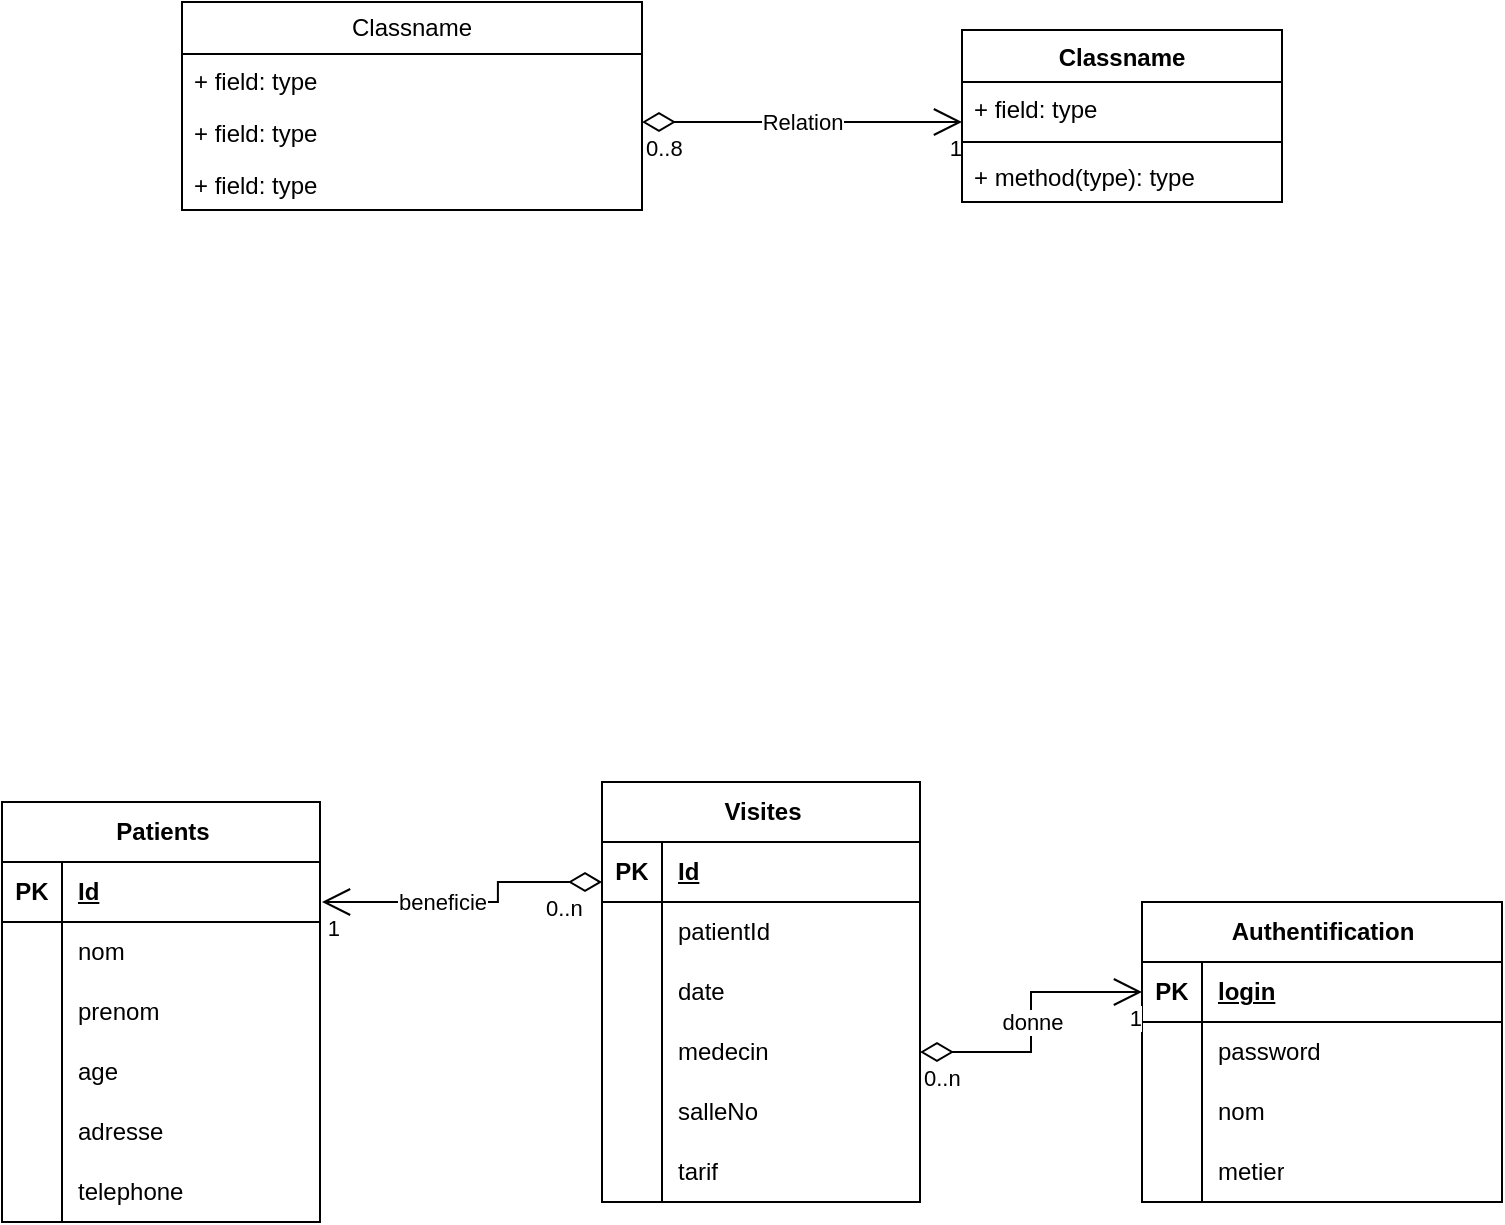 <mxfile version="24.2.8" type="github">
  <diagram name="Page-1" id="akqh9IiiSuZL06icUgKQ">
    <mxGraphModel dx="1236" dy="719" grid="1" gridSize="10" guides="1" tooltips="1" connect="1" arrows="1" fold="1" page="1" pageScale="1" pageWidth="827" pageHeight="1169" math="0" shadow="0">
      <root>
        <mxCell id="0" />
        <mxCell id="1" parent="0" />
        <mxCell id="y13pYzb_XXnB6lah_tdx-5" value="Classname" style="swimlane;fontStyle=0;childLayout=stackLayout;horizontal=1;startSize=26;fillColor=none;horizontalStack=0;resizeParent=1;resizeParentMax=0;resizeLast=0;collapsible=1;marginBottom=0;whiteSpace=wrap;html=1;" parent="1" vertex="1">
          <mxGeometry x="140" y="200" width="230" height="104" as="geometry">
            <mxRectangle x="140" y="200" width="100" height="30" as="alternateBounds" />
          </mxGeometry>
        </mxCell>
        <mxCell id="y13pYzb_XXnB6lah_tdx-6" value="+ field: type" style="text;strokeColor=none;fillColor=none;align=left;verticalAlign=top;spacingLeft=4;spacingRight=4;overflow=hidden;rotatable=0;points=[[0,0.5],[1,0.5]];portConstraint=eastwest;whiteSpace=wrap;html=1;" parent="y13pYzb_XXnB6lah_tdx-5" vertex="1">
          <mxGeometry y="26" width="230" height="26" as="geometry" />
        </mxCell>
        <mxCell id="y13pYzb_XXnB6lah_tdx-7" value="+ field: type" style="text;strokeColor=none;fillColor=none;align=left;verticalAlign=top;spacingLeft=4;spacingRight=4;overflow=hidden;rotatable=0;points=[[0,0.5],[1,0.5]];portConstraint=eastwest;whiteSpace=wrap;html=1;" parent="y13pYzb_XXnB6lah_tdx-5" vertex="1">
          <mxGeometry y="52" width="230" height="26" as="geometry" />
        </mxCell>
        <mxCell id="y13pYzb_XXnB6lah_tdx-8" value="+ field: type" style="text;strokeColor=none;fillColor=none;align=left;verticalAlign=top;spacingLeft=4;spacingRight=4;overflow=hidden;rotatable=0;points=[[0,0.5],[1,0.5]];portConstraint=eastwest;whiteSpace=wrap;html=1;" parent="y13pYzb_XXnB6lah_tdx-5" vertex="1">
          <mxGeometry y="78" width="230" height="26" as="geometry" />
        </mxCell>
        <mxCell id="y13pYzb_XXnB6lah_tdx-9" value="Relation" style="endArrow=open;html=1;endSize=12;startArrow=diamondThin;startSize=14;startFill=0;edgeStyle=orthogonalEdgeStyle;rounded=0;" parent="1" edge="1">
          <mxGeometry relative="1" as="geometry">
            <mxPoint x="370" y="260" as="sourcePoint" />
            <mxPoint x="530" y="260" as="targetPoint" />
          </mxGeometry>
        </mxCell>
        <mxCell id="y13pYzb_XXnB6lah_tdx-10" value="0..8" style="edgeLabel;resizable=0;html=1;align=left;verticalAlign=top;" parent="y13pYzb_XXnB6lah_tdx-9" connectable="0" vertex="1">
          <mxGeometry x="-1" relative="1" as="geometry" />
        </mxCell>
        <mxCell id="y13pYzb_XXnB6lah_tdx-11" value="1" style="edgeLabel;resizable=0;html=1;align=right;verticalAlign=top;" parent="y13pYzb_XXnB6lah_tdx-9" connectable="0" vertex="1">
          <mxGeometry x="1" relative="1" as="geometry" />
        </mxCell>
        <mxCell id="y13pYzb_XXnB6lah_tdx-12" value="Classname" style="swimlane;fontStyle=1;align=center;verticalAlign=top;childLayout=stackLayout;horizontal=1;startSize=26;horizontalStack=0;resizeParent=1;resizeParentMax=0;resizeLast=0;collapsible=1;marginBottom=0;whiteSpace=wrap;html=1;" parent="1" vertex="1">
          <mxGeometry x="530" y="214" width="160" height="86" as="geometry" />
        </mxCell>
        <mxCell id="y13pYzb_XXnB6lah_tdx-13" value="+ field: type" style="text;strokeColor=none;fillColor=none;align=left;verticalAlign=top;spacingLeft=4;spacingRight=4;overflow=hidden;rotatable=0;points=[[0,0.5],[1,0.5]];portConstraint=eastwest;whiteSpace=wrap;html=1;" parent="y13pYzb_XXnB6lah_tdx-12" vertex="1">
          <mxGeometry y="26" width="160" height="26" as="geometry" />
        </mxCell>
        <mxCell id="y13pYzb_XXnB6lah_tdx-14" value="" style="line;strokeWidth=1;fillColor=none;align=left;verticalAlign=middle;spacingTop=-1;spacingLeft=3;spacingRight=3;rotatable=0;labelPosition=right;points=[];portConstraint=eastwest;strokeColor=inherit;" parent="y13pYzb_XXnB6lah_tdx-12" vertex="1">
          <mxGeometry y="52" width="160" height="8" as="geometry" />
        </mxCell>
        <mxCell id="y13pYzb_XXnB6lah_tdx-15" value="+ method(type): type" style="text;strokeColor=none;fillColor=none;align=left;verticalAlign=top;spacingLeft=4;spacingRight=4;overflow=hidden;rotatable=0;points=[[0,0.5],[1,0.5]];portConstraint=eastwest;whiteSpace=wrap;html=1;" parent="y13pYzb_XXnB6lah_tdx-12" vertex="1">
          <mxGeometry y="60" width="160" height="26" as="geometry" />
        </mxCell>
        <mxCell id="NBTmm63wWXvdExFPRg5F-1" value="Authentification" style="shape=table;startSize=30;container=1;collapsible=1;childLayout=tableLayout;fixedRows=1;rowLines=0;fontStyle=1;align=center;resizeLast=1;html=1;" vertex="1" parent="1">
          <mxGeometry x="620" y="650" width="180" height="150" as="geometry" />
        </mxCell>
        <mxCell id="NBTmm63wWXvdExFPRg5F-2" value="" style="shape=tableRow;horizontal=0;startSize=0;swimlaneHead=0;swimlaneBody=0;fillColor=none;collapsible=0;dropTarget=0;points=[[0,0.5],[1,0.5]];portConstraint=eastwest;top=0;left=0;right=0;bottom=1;" vertex="1" parent="NBTmm63wWXvdExFPRg5F-1">
          <mxGeometry y="30" width="180" height="30" as="geometry" />
        </mxCell>
        <mxCell id="NBTmm63wWXvdExFPRg5F-3" value="PK" style="shape=partialRectangle;connectable=0;fillColor=none;top=0;left=0;bottom=0;right=0;fontStyle=1;overflow=hidden;whiteSpace=wrap;html=1;" vertex="1" parent="NBTmm63wWXvdExFPRg5F-2">
          <mxGeometry width="30" height="30" as="geometry">
            <mxRectangle width="30" height="30" as="alternateBounds" />
          </mxGeometry>
        </mxCell>
        <mxCell id="NBTmm63wWXvdExFPRg5F-4" value="login" style="shape=partialRectangle;connectable=0;fillColor=none;top=0;left=0;bottom=0;right=0;align=left;spacingLeft=6;fontStyle=5;overflow=hidden;whiteSpace=wrap;html=1;" vertex="1" parent="NBTmm63wWXvdExFPRg5F-2">
          <mxGeometry x="30" width="150" height="30" as="geometry">
            <mxRectangle width="150" height="30" as="alternateBounds" />
          </mxGeometry>
        </mxCell>
        <mxCell id="NBTmm63wWXvdExFPRg5F-5" value="" style="shape=tableRow;horizontal=0;startSize=0;swimlaneHead=0;swimlaneBody=0;fillColor=none;collapsible=0;dropTarget=0;points=[[0,0.5],[1,0.5]];portConstraint=eastwest;top=0;left=0;right=0;bottom=0;" vertex="1" parent="NBTmm63wWXvdExFPRg5F-1">
          <mxGeometry y="60" width="180" height="30" as="geometry" />
        </mxCell>
        <mxCell id="NBTmm63wWXvdExFPRg5F-6" value="" style="shape=partialRectangle;connectable=0;fillColor=none;top=0;left=0;bottom=0;right=0;editable=1;overflow=hidden;whiteSpace=wrap;html=1;" vertex="1" parent="NBTmm63wWXvdExFPRg5F-5">
          <mxGeometry width="30" height="30" as="geometry">
            <mxRectangle width="30" height="30" as="alternateBounds" />
          </mxGeometry>
        </mxCell>
        <mxCell id="NBTmm63wWXvdExFPRg5F-7" value="password" style="shape=partialRectangle;connectable=0;fillColor=none;top=0;left=0;bottom=0;right=0;align=left;spacingLeft=6;overflow=hidden;whiteSpace=wrap;html=1;" vertex="1" parent="NBTmm63wWXvdExFPRg5F-5">
          <mxGeometry x="30" width="150" height="30" as="geometry">
            <mxRectangle width="150" height="30" as="alternateBounds" />
          </mxGeometry>
        </mxCell>
        <mxCell id="NBTmm63wWXvdExFPRg5F-8" value="" style="shape=tableRow;horizontal=0;startSize=0;swimlaneHead=0;swimlaneBody=0;fillColor=none;collapsible=0;dropTarget=0;points=[[0,0.5],[1,0.5]];portConstraint=eastwest;top=0;left=0;right=0;bottom=0;" vertex="1" parent="NBTmm63wWXvdExFPRg5F-1">
          <mxGeometry y="90" width="180" height="30" as="geometry" />
        </mxCell>
        <mxCell id="NBTmm63wWXvdExFPRg5F-9" value="" style="shape=partialRectangle;connectable=0;fillColor=none;top=0;left=0;bottom=0;right=0;editable=1;overflow=hidden;whiteSpace=wrap;html=1;" vertex="1" parent="NBTmm63wWXvdExFPRg5F-8">
          <mxGeometry width="30" height="30" as="geometry">
            <mxRectangle width="30" height="30" as="alternateBounds" />
          </mxGeometry>
        </mxCell>
        <mxCell id="NBTmm63wWXvdExFPRg5F-10" value="nom" style="shape=partialRectangle;connectable=0;fillColor=none;top=0;left=0;bottom=0;right=0;align=left;spacingLeft=6;overflow=hidden;whiteSpace=wrap;html=1;" vertex="1" parent="NBTmm63wWXvdExFPRg5F-8">
          <mxGeometry x="30" width="150" height="30" as="geometry">
            <mxRectangle width="150" height="30" as="alternateBounds" />
          </mxGeometry>
        </mxCell>
        <mxCell id="NBTmm63wWXvdExFPRg5F-11" value="" style="shape=tableRow;horizontal=0;startSize=0;swimlaneHead=0;swimlaneBody=0;fillColor=none;collapsible=0;dropTarget=0;points=[[0,0.5],[1,0.5]];portConstraint=eastwest;top=0;left=0;right=0;bottom=0;" vertex="1" parent="NBTmm63wWXvdExFPRg5F-1">
          <mxGeometry y="120" width="180" height="30" as="geometry" />
        </mxCell>
        <mxCell id="NBTmm63wWXvdExFPRg5F-12" value="" style="shape=partialRectangle;connectable=0;fillColor=none;top=0;left=0;bottom=0;right=0;editable=1;overflow=hidden;whiteSpace=wrap;html=1;" vertex="1" parent="NBTmm63wWXvdExFPRg5F-11">
          <mxGeometry width="30" height="30" as="geometry">
            <mxRectangle width="30" height="30" as="alternateBounds" />
          </mxGeometry>
        </mxCell>
        <mxCell id="NBTmm63wWXvdExFPRg5F-13" value="metier" style="shape=partialRectangle;connectable=0;fillColor=none;top=0;left=0;bottom=0;right=0;align=left;spacingLeft=6;overflow=hidden;whiteSpace=wrap;html=1;" vertex="1" parent="NBTmm63wWXvdExFPRg5F-11">
          <mxGeometry x="30" width="150" height="30" as="geometry">
            <mxRectangle width="150" height="30" as="alternateBounds" />
          </mxGeometry>
        </mxCell>
        <mxCell id="NBTmm63wWXvdExFPRg5F-15" value="Patients" style="shape=table;startSize=30;container=1;collapsible=1;childLayout=tableLayout;fixedRows=1;rowLines=0;fontStyle=1;align=center;resizeLast=1;html=1;" vertex="1" parent="1">
          <mxGeometry x="50" y="600" width="159" height="210" as="geometry" />
        </mxCell>
        <mxCell id="NBTmm63wWXvdExFPRg5F-16" value="" style="shape=tableRow;horizontal=0;startSize=0;swimlaneHead=0;swimlaneBody=0;fillColor=none;collapsible=0;dropTarget=0;points=[[0,0.5],[1,0.5]];portConstraint=eastwest;top=0;left=0;right=0;bottom=1;" vertex="1" parent="NBTmm63wWXvdExFPRg5F-15">
          <mxGeometry y="30" width="159" height="30" as="geometry" />
        </mxCell>
        <mxCell id="NBTmm63wWXvdExFPRg5F-17" value="PK" style="shape=partialRectangle;connectable=0;fillColor=none;top=0;left=0;bottom=0;right=0;fontStyle=1;overflow=hidden;whiteSpace=wrap;html=1;" vertex="1" parent="NBTmm63wWXvdExFPRg5F-16">
          <mxGeometry width="30" height="30" as="geometry">
            <mxRectangle width="30" height="30" as="alternateBounds" />
          </mxGeometry>
        </mxCell>
        <mxCell id="NBTmm63wWXvdExFPRg5F-18" value="Id" style="shape=partialRectangle;connectable=0;fillColor=none;top=0;left=0;bottom=0;right=0;align=left;spacingLeft=6;fontStyle=5;overflow=hidden;whiteSpace=wrap;html=1;" vertex="1" parent="NBTmm63wWXvdExFPRg5F-16">
          <mxGeometry x="30" width="129" height="30" as="geometry">
            <mxRectangle width="129" height="30" as="alternateBounds" />
          </mxGeometry>
        </mxCell>
        <mxCell id="NBTmm63wWXvdExFPRg5F-19" value="" style="shape=tableRow;horizontal=0;startSize=0;swimlaneHead=0;swimlaneBody=0;fillColor=none;collapsible=0;dropTarget=0;points=[[0,0.5],[1,0.5]];portConstraint=eastwest;top=0;left=0;right=0;bottom=0;" vertex="1" parent="NBTmm63wWXvdExFPRg5F-15">
          <mxGeometry y="60" width="159" height="30" as="geometry" />
        </mxCell>
        <mxCell id="NBTmm63wWXvdExFPRg5F-20" value="" style="shape=partialRectangle;connectable=0;fillColor=none;top=0;left=0;bottom=0;right=0;editable=1;overflow=hidden;whiteSpace=wrap;html=1;" vertex="1" parent="NBTmm63wWXvdExFPRg5F-19">
          <mxGeometry width="30" height="30" as="geometry">
            <mxRectangle width="30" height="30" as="alternateBounds" />
          </mxGeometry>
        </mxCell>
        <mxCell id="NBTmm63wWXvdExFPRg5F-21" value="nom" style="shape=partialRectangle;connectable=0;fillColor=none;top=0;left=0;bottom=0;right=0;align=left;spacingLeft=6;overflow=hidden;whiteSpace=wrap;html=1;" vertex="1" parent="NBTmm63wWXvdExFPRg5F-19">
          <mxGeometry x="30" width="129" height="30" as="geometry">
            <mxRectangle width="129" height="30" as="alternateBounds" />
          </mxGeometry>
        </mxCell>
        <mxCell id="NBTmm63wWXvdExFPRg5F-22" value="" style="shape=tableRow;horizontal=0;startSize=0;swimlaneHead=0;swimlaneBody=0;fillColor=none;collapsible=0;dropTarget=0;points=[[0,0.5],[1,0.5]];portConstraint=eastwest;top=0;left=0;right=0;bottom=0;" vertex="1" parent="NBTmm63wWXvdExFPRg5F-15">
          <mxGeometry y="90" width="159" height="30" as="geometry" />
        </mxCell>
        <mxCell id="NBTmm63wWXvdExFPRg5F-23" value="" style="shape=partialRectangle;connectable=0;fillColor=none;top=0;left=0;bottom=0;right=0;editable=1;overflow=hidden;whiteSpace=wrap;html=1;" vertex="1" parent="NBTmm63wWXvdExFPRg5F-22">
          <mxGeometry width="30" height="30" as="geometry">
            <mxRectangle width="30" height="30" as="alternateBounds" />
          </mxGeometry>
        </mxCell>
        <mxCell id="NBTmm63wWXvdExFPRg5F-24" value="prenom" style="shape=partialRectangle;connectable=0;fillColor=none;top=0;left=0;bottom=0;right=0;align=left;spacingLeft=6;overflow=hidden;whiteSpace=wrap;html=1;" vertex="1" parent="NBTmm63wWXvdExFPRg5F-22">
          <mxGeometry x="30" width="129" height="30" as="geometry">
            <mxRectangle width="129" height="30" as="alternateBounds" />
          </mxGeometry>
        </mxCell>
        <mxCell id="NBTmm63wWXvdExFPRg5F-25" value="" style="shape=tableRow;horizontal=0;startSize=0;swimlaneHead=0;swimlaneBody=0;fillColor=none;collapsible=0;dropTarget=0;points=[[0,0.5],[1,0.5]];portConstraint=eastwest;top=0;left=0;right=0;bottom=0;" vertex="1" parent="NBTmm63wWXvdExFPRg5F-15">
          <mxGeometry y="120" width="159" height="30" as="geometry" />
        </mxCell>
        <mxCell id="NBTmm63wWXvdExFPRg5F-26" value="" style="shape=partialRectangle;connectable=0;fillColor=none;top=0;left=0;bottom=0;right=0;editable=1;overflow=hidden;whiteSpace=wrap;html=1;" vertex="1" parent="NBTmm63wWXvdExFPRg5F-25">
          <mxGeometry width="30" height="30" as="geometry">
            <mxRectangle width="30" height="30" as="alternateBounds" />
          </mxGeometry>
        </mxCell>
        <mxCell id="NBTmm63wWXvdExFPRg5F-27" value="age" style="shape=partialRectangle;connectable=0;fillColor=none;top=0;left=0;bottom=0;right=0;align=left;spacingLeft=6;overflow=hidden;whiteSpace=wrap;html=1;" vertex="1" parent="NBTmm63wWXvdExFPRg5F-25">
          <mxGeometry x="30" width="129" height="30" as="geometry">
            <mxRectangle width="129" height="30" as="alternateBounds" />
          </mxGeometry>
        </mxCell>
        <mxCell id="NBTmm63wWXvdExFPRg5F-28" value="" style="shape=tableRow;horizontal=0;startSize=0;swimlaneHead=0;swimlaneBody=0;fillColor=none;collapsible=0;dropTarget=0;points=[[0,0.5],[1,0.5]];portConstraint=eastwest;top=0;left=0;right=0;bottom=0;" vertex="1" parent="NBTmm63wWXvdExFPRg5F-15">
          <mxGeometry y="150" width="159" height="30" as="geometry" />
        </mxCell>
        <mxCell id="NBTmm63wWXvdExFPRg5F-29" value="" style="shape=partialRectangle;connectable=0;fillColor=none;top=0;left=0;bottom=0;right=0;editable=1;overflow=hidden;whiteSpace=wrap;html=1;" vertex="1" parent="NBTmm63wWXvdExFPRg5F-28">
          <mxGeometry width="30" height="30" as="geometry">
            <mxRectangle width="30" height="30" as="alternateBounds" />
          </mxGeometry>
        </mxCell>
        <mxCell id="NBTmm63wWXvdExFPRg5F-30" value="adresse" style="shape=partialRectangle;connectable=0;fillColor=none;top=0;left=0;bottom=0;right=0;align=left;spacingLeft=6;overflow=hidden;whiteSpace=wrap;html=1;" vertex="1" parent="NBTmm63wWXvdExFPRg5F-28">
          <mxGeometry x="30" width="129" height="30" as="geometry">
            <mxRectangle width="129" height="30" as="alternateBounds" />
          </mxGeometry>
        </mxCell>
        <mxCell id="NBTmm63wWXvdExFPRg5F-65" value="" style="shape=tableRow;horizontal=0;startSize=0;swimlaneHead=0;swimlaneBody=0;fillColor=none;collapsible=0;dropTarget=0;points=[[0,0.5],[1,0.5]];portConstraint=eastwest;top=0;left=0;right=0;bottom=0;" vertex="1" parent="NBTmm63wWXvdExFPRg5F-15">
          <mxGeometry y="180" width="159" height="30" as="geometry" />
        </mxCell>
        <mxCell id="NBTmm63wWXvdExFPRg5F-66" value="" style="shape=partialRectangle;connectable=0;fillColor=none;top=0;left=0;bottom=0;right=0;editable=1;overflow=hidden;whiteSpace=wrap;html=1;" vertex="1" parent="NBTmm63wWXvdExFPRg5F-65">
          <mxGeometry width="30" height="30" as="geometry">
            <mxRectangle width="30" height="30" as="alternateBounds" />
          </mxGeometry>
        </mxCell>
        <mxCell id="NBTmm63wWXvdExFPRg5F-67" value="telephone" style="shape=partialRectangle;connectable=0;fillColor=none;top=0;left=0;bottom=0;right=0;align=left;spacingLeft=6;overflow=hidden;whiteSpace=wrap;html=1;" vertex="1" parent="NBTmm63wWXvdExFPRg5F-65">
          <mxGeometry x="30" width="129" height="30" as="geometry">
            <mxRectangle width="129" height="30" as="alternateBounds" />
          </mxGeometry>
        </mxCell>
        <mxCell id="NBTmm63wWXvdExFPRg5F-38" value="Visites" style="shape=table;startSize=30;container=1;collapsible=1;childLayout=tableLayout;fixedRows=1;rowLines=0;fontStyle=1;align=center;resizeLast=1;html=1;" vertex="1" parent="1">
          <mxGeometry x="350" y="590" width="159" height="210" as="geometry" />
        </mxCell>
        <mxCell id="NBTmm63wWXvdExFPRg5F-39" value="" style="shape=tableRow;horizontal=0;startSize=0;swimlaneHead=0;swimlaneBody=0;fillColor=none;collapsible=0;dropTarget=0;points=[[0,0.5],[1,0.5]];portConstraint=eastwest;top=0;left=0;right=0;bottom=1;" vertex="1" parent="NBTmm63wWXvdExFPRg5F-38">
          <mxGeometry y="30" width="159" height="30" as="geometry" />
        </mxCell>
        <mxCell id="NBTmm63wWXvdExFPRg5F-40" value="PK" style="shape=partialRectangle;connectable=0;fillColor=none;top=0;left=0;bottom=0;right=0;fontStyle=1;overflow=hidden;whiteSpace=wrap;html=1;" vertex="1" parent="NBTmm63wWXvdExFPRg5F-39">
          <mxGeometry width="30" height="30" as="geometry">
            <mxRectangle width="30" height="30" as="alternateBounds" />
          </mxGeometry>
        </mxCell>
        <mxCell id="NBTmm63wWXvdExFPRg5F-41" value="Id" style="shape=partialRectangle;connectable=0;fillColor=none;top=0;left=0;bottom=0;right=0;align=left;spacingLeft=6;fontStyle=5;overflow=hidden;whiteSpace=wrap;html=1;" vertex="1" parent="NBTmm63wWXvdExFPRg5F-39">
          <mxGeometry x="30" width="129" height="30" as="geometry">
            <mxRectangle width="129" height="30" as="alternateBounds" />
          </mxGeometry>
        </mxCell>
        <mxCell id="NBTmm63wWXvdExFPRg5F-42" value="" style="shape=tableRow;horizontal=0;startSize=0;swimlaneHead=0;swimlaneBody=0;fillColor=none;collapsible=0;dropTarget=0;points=[[0,0.5],[1,0.5]];portConstraint=eastwest;top=0;left=0;right=0;bottom=0;" vertex="1" parent="NBTmm63wWXvdExFPRg5F-38">
          <mxGeometry y="60" width="159" height="30" as="geometry" />
        </mxCell>
        <mxCell id="NBTmm63wWXvdExFPRg5F-43" value="" style="shape=partialRectangle;connectable=0;fillColor=none;top=0;left=0;bottom=0;right=0;editable=1;overflow=hidden;whiteSpace=wrap;html=1;" vertex="1" parent="NBTmm63wWXvdExFPRg5F-42">
          <mxGeometry width="30" height="30" as="geometry">
            <mxRectangle width="30" height="30" as="alternateBounds" />
          </mxGeometry>
        </mxCell>
        <mxCell id="NBTmm63wWXvdExFPRg5F-44" value="patientId" style="shape=partialRectangle;connectable=0;fillColor=none;top=0;left=0;bottom=0;right=0;align=left;spacingLeft=6;overflow=hidden;whiteSpace=wrap;html=1;" vertex="1" parent="NBTmm63wWXvdExFPRg5F-42">
          <mxGeometry x="30" width="129" height="30" as="geometry">
            <mxRectangle width="129" height="30" as="alternateBounds" />
          </mxGeometry>
        </mxCell>
        <mxCell id="NBTmm63wWXvdExFPRg5F-45" value="" style="shape=tableRow;horizontal=0;startSize=0;swimlaneHead=0;swimlaneBody=0;fillColor=none;collapsible=0;dropTarget=0;points=[[0,0.5],[1,0.5]];portConstraint=eastwest;top=0;left=0;right=0;bottom=0;" vertex="1" parent="NBTmm63wWXvdExFPRg5F-38">
          <mxGeometry y="90" width="159" height="30" as="geometry" />
        </mxCell>
        <mxCell id="NBTmm63wWXvdExFPRg5F-46" value="" style="shape=partialRectangle;connectable=0;fillColor=none;top=0;left=0;bottom=0;right=0;editable=1;overflow=hidden;whiteSpace=wrap;html=1;" vertex="1" parent="NBTmm63wWXvdExFPRg5F-45">
          <mxGeometry width="30" height="30" as="geometry">
            <mxRectangle width="30" height="30" as="alternateBounds" />
          </mxGeometry>
        </mxCell>
        <mxCell id="NBTmm63wWXvdExFPRg5F-47" value="date" style="shape=partialRectangle;connectable=0;fillColor=none;top=0;left=0;bottom=0;right=0;align=left;spacingLeft=6;overflow=hidden;whiteSpace=wrap;html=1;" vertex="1" parent="NBTmm63wWXvdExFPRg5F-45">
          <mxGeometry x="30" width="129" height="30" as="geometry">
            <mxRectangle width="129" height="30" as="alternateBounds" />
          </mxGeometry>
        </mxCell>
        <mxCell id="NBTmm63wWXvdExFPRg5F-48" value="" style="shape=tableRow;horizontal=0;startSize=0;swimlaneHead=0;swimlaneBody=0;fillColor=none;collapsible=0;dropTarget=0;points=[[0,0.5],[1,0.5]];portConstraint=eastwest;top=0;left=0;right=0;bottom=0;" vertex="1" parent="NBTmm63wWXvdExFPRg5F-38">
          <mxGeometry y="120" width="159" height="30" as="geometry" />
        </mxCell>
        <mxCell id="NBTmm63wWXvdExFPRg5F-49" value="" style="shape=partialRectangle;connectable=0;fillColor=none;top=0;left=0;bottom=0;right=0;editable=1;overflow=hidden;whiteSpace=wrap;html=1;" vertex="1" parent="NBTmm63wWXvdExFPRg5F-48">
          <mxGeometry width="30" height="30" as="geometry">
            <mxRectangle width="30" height="30" as="alternateBounds" />
          </mxGeometry>
        </mxCell>
        <mxCell id="NBTmm63wWXvdExFPRg5F-50" value="medecin" style="shape=partialRectangle;connectable=0;fillColor=none;top=0;left=0;bottom=0;right=0;align=left;spacingLeft=6;overflow=hidden;whiteSpace=wrap;html=1;" vertex="1" parent="NBTmm63wWXvdExFPRg5F-48">
          <mxGeometry x="30" width="129" height="30" as="geometry">
            <mxRectangle width="129" height="30" as="alternateBounds" />
          </mxGeometry>
        </mxCell>
        <mxCell id="NBTmm63wWXvdExFPRg5F-51" value="" style="shape=tableRow;horizontal=0;startSize=0;swimlaneHead=0;swimlaneBody=0;fillColor=none;collapsible=0;dropTarget=0;points=[[0,0.5],[1,0.5]];portConstraint=eastwest;top=0;left=0;right=0;bottom=0;" vertex="1" parent="NBTmm63wWXvdExFPRg5F-38">
          <mxGeometry y="150" width="159" height="30" as="geometry" />
        </mxCell>
        <mxCell id="NBTmm63wWXvdExFPRg5F-52" value="" style="shape=partialRectangle;connectable=0;fillColor=none;top=0;left=0;bottom=0;right=0;editable=1;overflow=hidden;whiteSpace=wrap;html=1;" vertex="1" parent="NBTmm63wWXvdExFPRg5F-51">
          <mxGeometry width="30" height="30" as="geometry">
            <mxRectangle width="30" height="30" as="alternateBounds" />
          </mxGeometry>
        </mxCell>
        <mxCell id="NBTmm63wWXvdExFPRg5F-53" value="salleNo" style="shape=partialRectangle;connectable=0;fillColor=none;top=0;left=0;bottom=0;right=0;align=left;spacingLeft=6;overflow=hidden;whiteSpace=wrap;html=1;" vertex="1" parent="NBTmm63wWXvdExFPRg5F-51">
          <mxGeometry x="30" width="129" height="30" as="geometry">
            <mxRectangle width="129" height="30" as="alternateBounds" />
          </mxGeometry>
        </mxCell>
        <mxCell id="NBTmm63wWXvdExFPRg5F-54" value="" style="shape=tableRow;horizontal=0;startSize=0;swimlaneHead=0;swimlaneBody=0;fillColor=none;collapsible=0;dropTarget=0;points=[[0,0.5],[1,0.5]];portConstraint=eastwest;top=0;left=0;right=0;bottom=0;" vertex="1" parent="NBTmm63wWXvdExFPRg5F-38">
          <mxGeometry y="180" width="159" height="30" as="geometry" />
        </mxCell>
        <mxCell id="NBTmm63wWXvdExFPRg5F-55" value="" style="shape=partialRectangle;connectable=0;fillColor=none;top=0;left=0;bottom=0;right=0;editable=1;overflow=hidden;whiteSpace=wrap;html=1;" vertex="1" parent="NBTmm63wWXvdExFPRg5F-54">
          <mxGeometry width="30" height="30" as="geometry">
            <mxRectangle width="30" height="30" as="alternateBounds" />
          </mxGeometry>
        </mxCell>
        <mxCell id="NBTmm63wWXvdExFPRg5F-56" value="tarif" style="shape=partialRectangle;connectable=0;fillColor=none;top=0;left=0;bottom=0;right=0;align=left;spacingLeft=6;overflow=hidden;whiteSpace=wrap;html=1;" vertex="1" parent="NBTmm63wWXvdExFPRg5F-54">
          <mxGeometry x="30" width="129" height="30" as="geometry">
            <mxRectangle width="129" height="30" as="alternateBounds" />
          </mxGeometry>
        </mxCell>
        <mxCell id="NBTmm63wWXvdExFPRg5F-73" value="donne" style="endArrow=open;html=1;endSize=12;startArrow=diamondThin;startSize=14;startFill=0;edgeStyle=orthogonalEdgeStyle;rounded=0;exitX=1;exitY=0.5;exitDx=0;exitDy=0;entryX=0;entryY=0.5;entryDx=0;entryDy=0;" edge="1" parent="1" source="NBTmm63wWXvdExFPRg5F-48" target="NBTmm63wWXvdExFPRg5F-2">
          <mxGeometry relative="1" as="geometry">
            <mxPoint x="330" y="840" as="sourcePoint" />
            <mxPoint x="490" y="840" as="targetPoint" />
          </mxGeometry>
        </mxCell>
        <mxCell id="NBTmm63wWXvdExFPRg5F-74" value="0..n" style="edgeLabel;resizable=0;html=1;align=left;verticalAlign=top;" connectable="0" vertex="1" parent="NBTmm63wWXvdExFPRg5F-73">
          <mxGeometry x="-1" relative="1" as="geometry" />
        </mxCell>
        <mxCell id="NBTmm63wWXvdExFPRg5F-75" value="1" style="edgeLabel;resizable=0;html=1;align=right;verticalAlign=top;" connectable="0" vertex="1" parent="NBTmm63wWXvdExFPRg5F-73">
          <mxGeometry x="1" relative="1" as="geometry" />
        </mxCell>
        <mxCell id="NBTmm63wWXvdExFPRg5F-76" value="beneficie" style="endArrow=open;html=1;endSize=12;startArrow=diamondThin;startSize=14;startFill=0;edgeStyle=orthogonalEdgeStyle;rounded=0;exitX=0.013;exitY=0.167;exitDx=0;exitDy=0;exitPerimeter=0;" edge="1" parent="1">
          <mxGeometry x="0.2" relative="1" as="geometry">
            <mxPoint x="349.997" y="640.01" as="sourcePoint" />
            <mxPoint x="210" y="650" as="targetPoint" />
            <Array as="points">
              <mxPoint x="297.93" y="640" />
              <mxPoint x="297.93" y="650" />
            </Array>
            <mxPoint as="offset" />
          </mxGeometry>
        </mxCell>
        <mxCell id="NBTmm63wWXvdExFPRg5F-78" value="1" style="edgeLabel;resizable=0;html=1;align=right;verticalAlign=top;" connectable="0" vertex="1" parent="NBTmm63wWXvdExFPRg5F-76">
          <mxGeometry x="1" relative="1" as="geometry">
            <mxPoint x="10" as="offset" />
          </mxGeometry>
        </mxCell>
        <mxCell id="NBTmm63wWXvdExFPRg5F-80" value="0..n" style="edgeLabel;resizable=0;html=1;align=left;verticalAlign=top;" connectable="0" vertex="1" parent="1">
          <mxGeometry x="320" y="660" as="geometry">
            <mxPoint y="-20" as="offset" />
          </mxGeometry>
        </mxCell>
      </root>
    </mxGraphModel>
  </diagram>
</mxfile>
